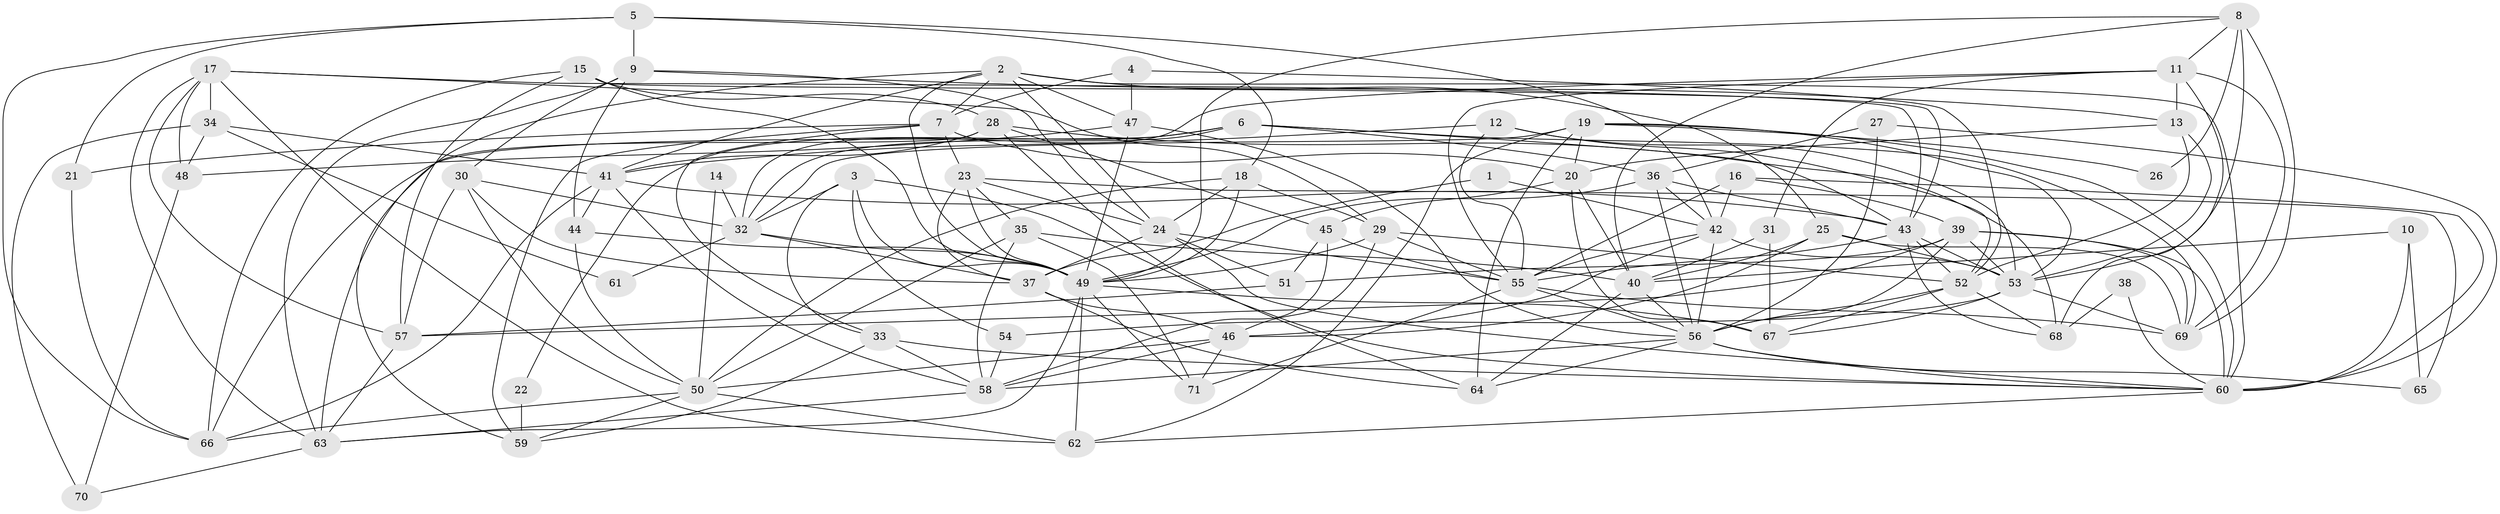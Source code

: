 // original degree distribution, {4: 0.3380281690140845, 5: 0.18309859154929578, 2: 0.09154929577464789, 3: 0.2746478873239437, 7: 0.035211267605633804, 6: 0.07042253521126761, 8: 0.007042253521126761}
// Generated by graph-tools (version 1.1) at 2025/50/03/09/25 03:50:14]
// undirected, 71 vertices, 206 edges
graph export_dot {
graph [start="1"]
  node [color=gray90,style=filled];
  1;
  2;
  3;
  4;
  5;
  6;
  7;
  8;
  9;
  10;
  11;
  12;
  13;
  14;
  15;
  16;
  17;
  18;
  19;
  20;
  21;
  22;
  23;
  24;
  25;
  26;
  27;
  28;
  29;
  30;
  31;
  32;
  33;
  34;
  35;
  36;
  37;
  38;
  39;
  40;
  41;
  42;
  43;
  44;
  45;
  46;
  47;
  48;
  49;
  50;
  51;
  52;
  53;
  54;
  55;
  56;
  57;
  58;
  59;
  60;
  61;
  62;
  63;
  64;
  65;
  66;
  67;
  68;
  69;
  70;
  71;
  1 -- 37 [weight=1.0];
  1 -- 42 [weight=1.0];
  2 -- 7 [weight=1.0];
  2 -- 24 [weight=1.0];
  2 -- 25 [weight=1.0];
  2 -- 41 [weight=1.0];
  2 -- 47 [weight=1.0];
  2 -- 49 [weight=1.0];
  2 -- 59 [weight=1.0];
  2 -- 60 [weight=1.0];
  3 -- 32 [weight=1.0];
  3 -- 33 [weight=1.0];
  3 -- 49 [weight=1.0];
  3 -- 54 [weight=1.0];
  3 -- 60 [weight=1.0];
  4 -- 7 [weight=1.0];
  4 -- 47 [weight=1.0];
  4 -- 52 [weight=1.0];
  5 -- 9 [weight=1.0];
  5 -- 18 [weight=1.0];
  5 -- 21 [weight=1.0];
  5 -- 42 [weight=1.0];
  5 -- 66 [weight=1.0];
  6 -- 22 [weight=1.0];
  6 -- 32 [weight=1.0];
  6 -- 36 [weight=1.0];
  6 -- 43 [weight=1.0];
  6 -- 66 [weight=1.0];
  6 -- 69 [weight=1.0];
  7 -- 20 [weight=1.0];
  7 -- 21 [weight=1.0];
  7 -- 23 [weight=1.0];
  7 -- 33 [weight=1.0];
  7 -- 59 [weight=1.0];
  8 -- 11 [weight=1.0];
  8 -- 26 [weight=1.0];
  8 -- 40 [weight=1.0];
  8 -- 49 [weight=1.0];
  8 -- 53 [weight=1.0];
  8 -- 69 [weight=1.0];
  9 -- 13 [weight=1.0];
  9 -- 24 [weight=1.0];
  9 -- 30 [weight=1.0];
  9 -- 44 [weight=1.0];
  9 -- 63 [weight=1.0];
  10 -- 40 [weight=1.0];
  10 -- 60 [weight=1.0];
  10 -- 65 [weight=1.0];
  11 -- 13 [weight=1.0];
  11 -- 31 [weight=1.0];
  11 -- 32 [weight=1.0];
  11 -- 55 [weight=1.0];
  11 -- 68 [weight=1.0];
  11 -- 69 [weight=1.0];
  12 -- 41 [weight=1.0];
  12 -- 52 [weight=1.0];
  12 -- 53 [weight=1.0];
  12 -- 55 [weight=1.0];
  13 -- 20 [weight=1.0];
  13 -- 52 [weight=1.0];
  13 -- 53 [weight=1.0];
  14 -- 32 [weight=1.0];
  14 -- 50 [weight=1.0];
  15 -- 28 [weight=1.0];
  15 -- 43 [weight=1.0];
  15 -- 49 [weight=1.0];
  15 -- 57 [weight=1.0];
  15 -- 66 [weight=1.0];
  16 -- 39 [weight=1.0];
  16 -- 42 [weight=1.0];
  16 -- 55 [weight=1.0];
  16 -- 60 [weight=1.0];
  17 -- 29 [weight=1.0];
  17 -- 34 [weight=1.0];
  17 -- 43 [weight=1.0];
  17 -- 48 [weight=1.0];
  17 -- 57 [weight=1.0];
  17 -- 62 [weight=1.0];
  17 -- 63 [weight=1.0];
  18 -- 24 [weight=1.0];
  18 -- 29 [weight=1.0];
  18 -- 49 [weight=1.0];
  18 -- 50 [weight=1.0];
  19 -- 20 [weight=1.0];
  19 -- 26 [weight=1.0];
  19 -- 32 [weight=1.0];
  19 -- 53 [weight=1.0];
  19 -- 60 [weight=2.0];
  19 -- 62 [weight=1.0];
  19 -- 64 [weight=1.0];
  20 -- 40 [weight=1.0];
  20 -- 45 [weight=1.0];
  20 -- 67 [weight=1.0];
  21 -- 66 [weight=1.0];
  22 -- 59 [weight=1.0];
  23 -- 24 [weight=1.0];
  23 -- 35 [weight=1.0];
  23 -- 37 [weight=1.0];
  23 -- 49 [weight=1.0];
  23 -- 65 [weight=1.0];
  24 -- 37 [weight=1.0];
  24 -- 51 [weight=1.0];
  24 -- 55 [weight=1.0];
  24 -- 60 [weight=1.0];
  25 -- 40 [weight=1.0];
  25 -- 46 [weight=1.0];
  25 -- 53 [weight=1.0];
  25 -- 69 [weight=1.0];
  27 -- 36 [weight=1.0];
  27 -- 56 [weight=1.0];
  27 -- 60 [weight=1.0];
  28 -- 41 [weight=1.0];
  28 -- 45 [weight=1.0];
  28 -- 63 [weight=1.0];
  28 -- 64 [weight=1.0];
  28 -- 68 [weight=1.0];
  29 -- 46 [weight=1.0];
  29 -- 49 [weight=1.0];
  29 -- 52 [weight=1.0];
  29 -- 55 [weight=1.0];
  30 -- 32 [weight=1.0];
  30 -- 37 [weight=1.0];
  30 -- 50 [weight=1.0];
  30 -- 57 [weight=1.0];
  31 -- 40 [weight=1.0];
  31 -- 67 [weight=1.0];
  32 -- 37 [weight=1.0];
  32 -- 49 [weight=1.0];
  32 -- 61 [weight=1.0];
  33 -- 58 [weight=1.0];
  33 -- 59 [weight=1.0];
  33 -- 60 [weight=1.0];
  34 -- 41 [weight=1.0];
  34 -- 48 [weight=1.0];
  34 -- 61 [weight=1.0];
  34 -- 70 [weight=1.0];
  35 -- 40 [weight=1.0];
  35 -- 50 [weight=1.0];
  35 -- 58 [weight=1.0];
  35 -- 71 [weight=1.0];
  36 -- 42 [weight=1.0];
  36 -- 43 [weight=1.0];
  36 -- 49 [weight=1.0];
  36 -- 56 [weight=1.0];
  37 -- 46 [weight=1.0];
  37 -- 64 [weight=1.0];
  38 -- 60 [weight=1.0];
  38 -- 68 [weight=1.0];
  39 -- 51 [weight=1.0];
  39 -- 53 [weight=1.0];
  39 -- 56 [weight=1.0];
  39 -- 57 [weight=1.0];
  39 -- 60 [weight=1.0];
  39 -- 69 [weight=1.0];
  40 -- 56 [weight=1.0];
  40 -- 64 [weight=1.0];
  41 -- 43 [weight=1.0];
  41 -- 44 [weight=1.0];
  41 -- 58 [weight=1.0];
  41 -- 66 [weight=1.0];
  42 -- 46 [weight=1.0];
  42 -- 53 [weight=1.0];
  42 -- 55 [weight=1.0];
  42 -- 56 [weight=1.0];
  43 -- 52 [weight=1.0];
  43 -- 53 [weight=1.0];
  43 -- 55 [weight=1.0];
  43 -- 68 [weight=1.0];
  44 -- 49 [weight=1.0];
  44 -- 50 [weight=1.0];
  45 -- 51 [weight=1.0];
  45 -- 55 [weight=1.0];
  45 -- 58 [weight=1.0];
  46 -- 50 [weight=1.0];
  46 -- 58 [weight=1.0];
  46 -- 71 [weight=1.0];
  47 -- 48 [weight=1.0];
  47 -- 49 [weight=1.0];
  47 -- 56 [weight=1.0];
  48 -- 70 [weight=1.0];
  49 -- 62 [weight=1.0];
  49 -- 63 [weight=1.0];
  49 -- 67 [weight=1.0];
  49 -- 71 [weight=1.0];
  50 -- 59 [weight=1.0];
  50 -- 62 [weight=1.0];
  50 -- 66 [weight=1.0];
  51 -- 57 [weight=1.0];
  52 -- 56 [weight=1.0];
  52 -- 67 [weight=1.0];
  52 -- 68 [weight=1.0];
  53 -- 54 [weight=1.0];
  53 -- 67 [weight=1.0];
  53 -- 69 [weight=1.0];
  54 -- 58 [weight=1.0];
  55 -- 56 [weight=1.0];
  55 -- 69 [weight=1.0];
  55 -- 71 [weight=1.0];
  56 -- 58 [weight=1.0];
  56 -- 60 [weight=1.0];
  56 -- 64 [weight=1.0];
  56 -- 65 [weight=1.0];
  57 -- 63 [weight=1.0];
  58 -- 63 [weight=1.0];
  60 -- 62 [weight=1.0];
  63 -- 70 [weight=1.0];
}

